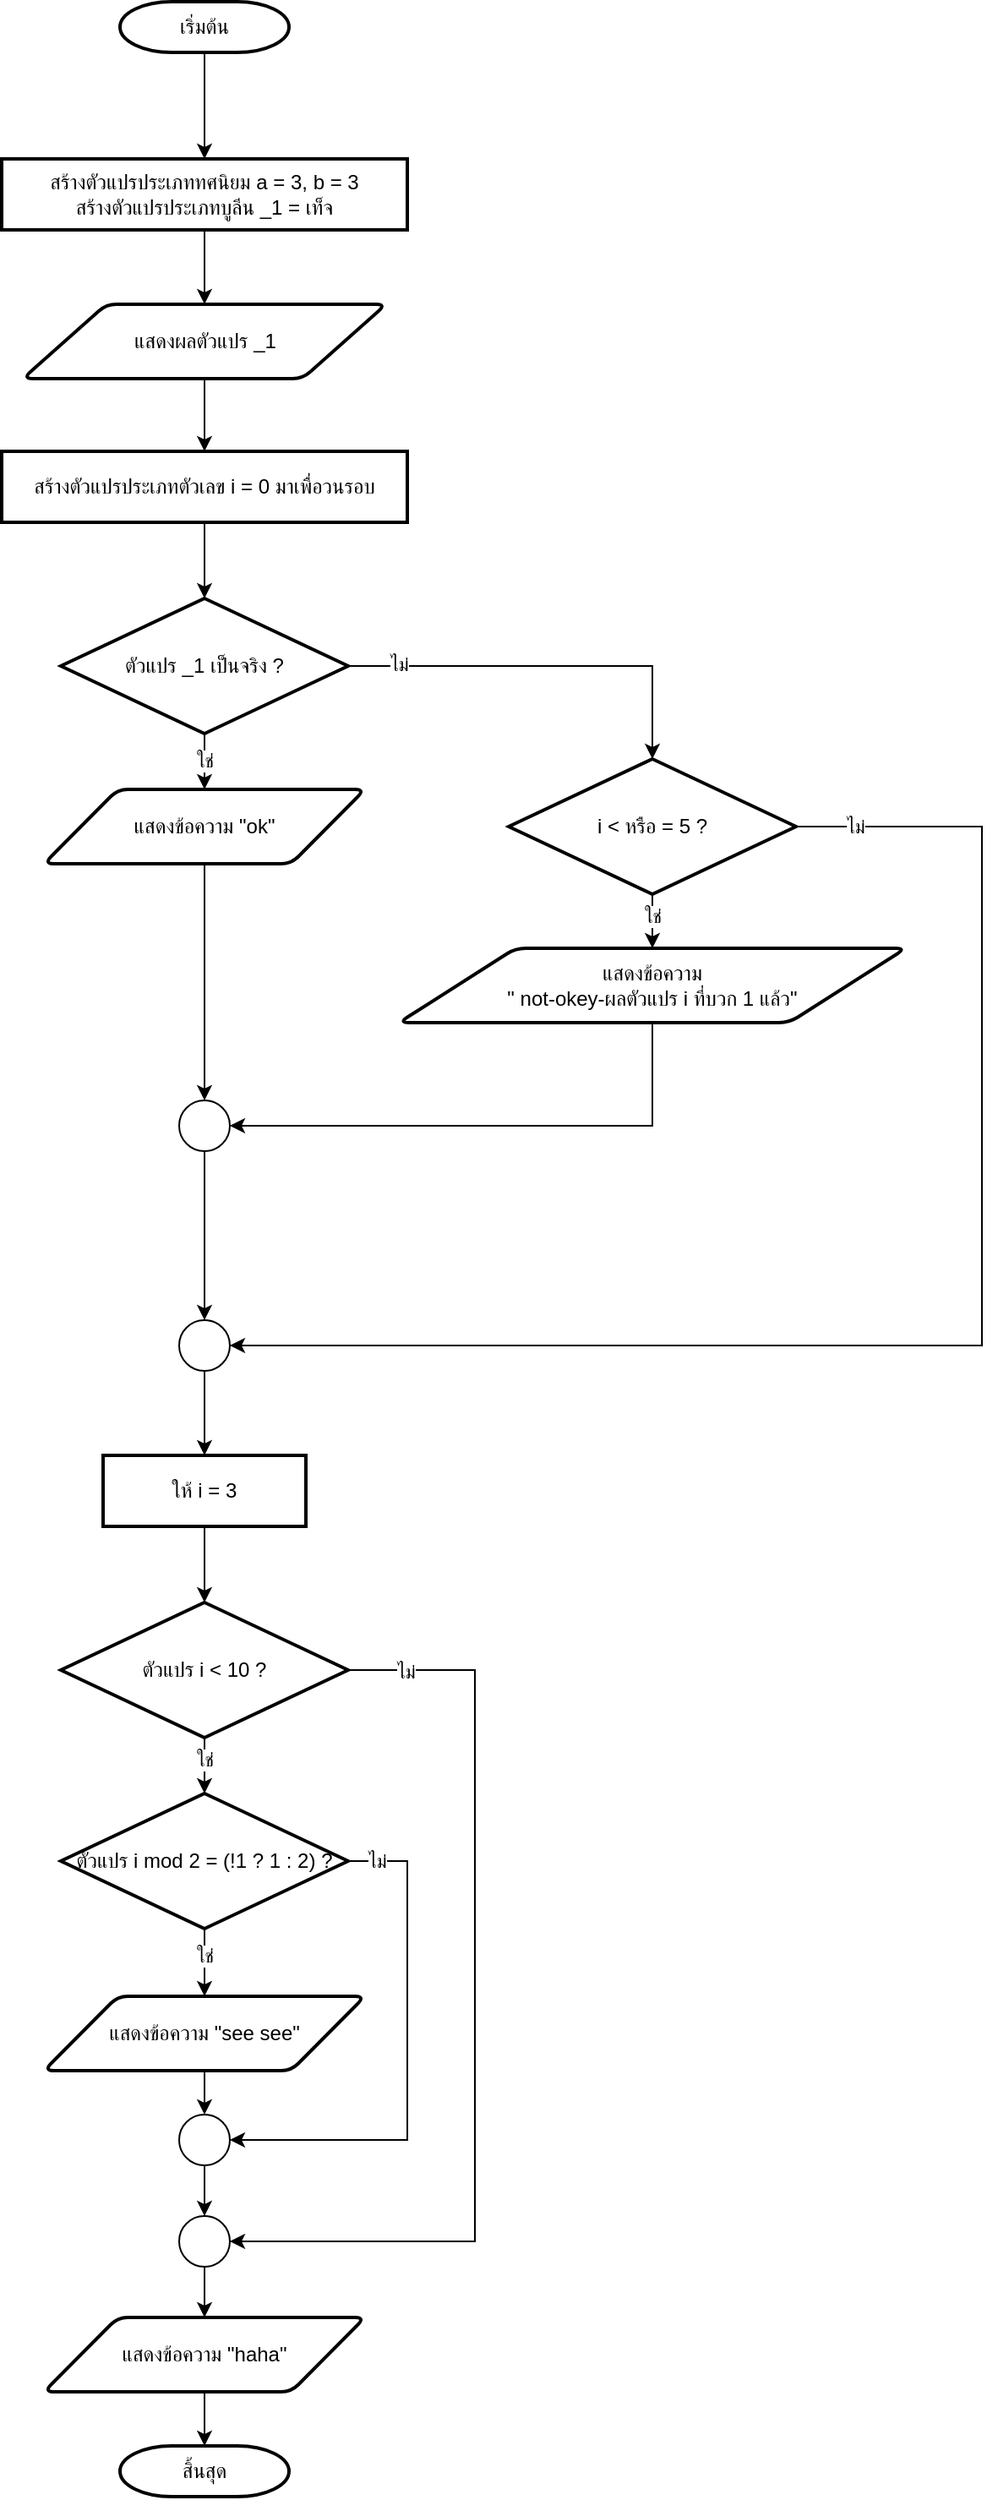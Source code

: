 <mxfile version="25.0.3">
  <diagram name="Page-1" id="eiIn-LXVRp4PdeH9p7JJ">
    <mxGraphModel dx="838" dy="446" grid="1" gridSize="10" guides="1" tooltips="1" connect="1" arrows="1" fold="1" page="1" pageScale="1" pageWidth="850" pageHeight="1100" math="0" shadow="0">
      <root>
        <mxCell id="0" />
        <mxCell id="1" parent="0" />
        <mxCell id="SwMyANA-emPV66KAQKip-1" value="" style="edgeStyle=orthogonalEdgeStyle;rounded=0;orthogonalLoop=1;jettySize=auto;html=1;" parent="1" source="SwMyANA-emPV66KAQKip-2" target="SwMyANA-emPV66KAQKip-4" edge="1">
          <mxGeometry relative="1" as="geometry" />
        </mxCell>
        <mxCell id="SwMyANA-emPV66KAQKip-2" value="เริ่มต้น" style="strokeWidth=2;html=1;shape=mxgraph.flowchart.terminator;whiteSpace=wrap;" parent="1" vertex="1">
          <mxGeometry x="340" y="40" width="100" height="30" as="geometry" />
        </mxCell>
        <mxCell id="SwMyANA-emPV66KAQKip-3" value="" style="edgeStyle=orthogonalEdgeStyle;rounded=0;orthogonalLoop=1;jettySize=auto;html=1;" parent="1" source="SwMyANA-emPV66KAQKip-4" target="SwMyANA-emPV66KAQKip-6" edge="1">
          <mxGeometry relative="1" as="geometry" />
        </mxCell>
        <mxCell id="SwMyANA-emPV66KAQKip-4" value="สร้างตัวแปรประเภททศนิยม a = 3, b = 3&lt;div&gt;สร้างตัวแปรประเภทบูลีน _1 = เท็จ&lt;/div&gt;" style="rounded=1;whiteSpace=wrap;html=1;absoluteArcSize=1;arcSize=0;strokeWidth=2;" parent="1" vertex="1">
          <mxGeometry x="270" y="133" width="240" height="42" as="geometry" />
        </mxCell>
        <mxCell id="SwMyANA-emPV66KAQKip-5" value="" style="edgeStyle=orthogonalEdgeStyle;rounded=0;orthogonalLoop=1;jettySize=auto;html=1;" parent="1" source="SwMyANA-emPV66KAQKip-6" target="SwMyANA-emPV66KAQKip-8" edge="1">
          <mxGeometry relative="1" as="geometry" />
        </mxCell>
        <mxCell id="SwMyANA-emPV66KAQKip-6" value="แสดงผล&lt;span style=&quot;background-color: initial;&quot;&gt;ตัวแปร _1&lt;/span&gt;" style="shape=parallelogram;html=1;strokeWidth=2;perimeter=parallelogramPerimeter;whiteSpace=wrap;rounded=1;arcSize=12;size=0.23;" parent="1" vertex="1">
          <mxGeometry x="282.5" y="219" width="215" height="44" as="geometry" />
        </mxCell>
        <mxCell id="SwMyANA-emPV66KAQKip-7" value="" style="edgeStyle=orthogonalEdgeStyle;rounded=0;orthogonalLoop=1;jettySize=auto;html=1;" parent="1" source="SwMyANA-emPV66KAQKip-8" target="SwMyANA-emPV66KAQKip-11" edge="1">
          <mxGeometry relative="1" as="geometry" />
        </mxCell>
        <mxCell id="SwMyANA-emPV66KAQKip-8" value="สร้างตัวแปรประเภทตัวเลข i = 0 มาเพื่อวนรอบ" style="rounded=1;whiteSpace=wrap;html=1;absoluteArcSize=1;arcSize=0;strokeWidth=2;" parent="1" vertex="1">
          <mxGeometry x="270" y="306" width="240" height="42" as="geometry" />
        </mxCell>
        <mxCell id="SwMyANA-emPV66KAQKip-37" value="" style="edgeStyle=orthogonalEdgeStyle;rounded=0;orthogonalLoop=1;jettySize=auto;html=1;" parent="1" source="SwMyANA-emPV66KAQKip-11" target="SwMyANA-emPV66KAQKip-16" edge="1">
          <mxGeometry relative="1" as="geometry" />
        </mxCell>
        <mxCell id="OTArRopBpCJ90Re62fTz-11" value="ใช่" style="edgeLabel;html=1;align=center;verticalAlign=middle;resizable=0;points=[];" vertex="1" connectable="0" parent="SwMyANA-emPV66KAQKip-37">
          <mxGeometry x="0.254" relative="1" as="geometry">
            <mxPoint as="offset" />
          </mxGeometry>
        </mxCell>
        <mxCell id="SwMyANA-emPV66KAQKip-40" value="" style="edgeStyle=orthogonalEdgeStyle;rounded=0;orthogonalLoop=1;jettySize=auto;html=1;" parent="1" source="SwMyANA-emPV66KAQKip-11" target="SwMyANA-emPV66KAQKip-38" edge="1">
          <mxGeometry relative="1" as="geometry" />
        </mxCell>
        <mxCell id="OTArRopBpCJ90Re62fTz-12" value="ไม่" style="edgeLabel;html=1;align=center;verticalAlign=middle;resizable=0;points=[];" vertex="1" connectable="0" parent="SwMyANA-emPV66KAQKip-40">
          <mxGeometry x="-0.744" y="1" relative="1" as="geometry">
            <mxPoint as="offset" />
          </mxGeometry>
        </mxCell>
        <mxCell id="SwMyANA-emPV66KAQKip-11" value="ตัวแปร _1 เป็นจริง ?" style="strokeWidth=2;html=1;shape=mxgraph.flowchart.decision;whiteSpace=wrap;" parent="1" vertex="1">
          <mxGeometry x="305" y="393" width="170" height="80" as="geometry" />
        </mxCell>
        <mxCell id="SwMyANA-emPV66KAQKip-46" value="" style="edgeStyle=orthogonalEdgeStyle;rounded=0;orthogonalLoop=1;jettySize=auto;html=1;" parent="1" source="SwMyANA-emPV66KAQKip-16" target="SwMyANA-emPV66KAQKip-42" edge="1">
          <mxGeometry relative="1" as="geometry" />
        </mxCell>
        <mxCell id="SwMyANA-emPV66KAQKip-16" value="แสดงข้อความ&amp;nbsp;&lt;span style=&quot;background-color: initial;&quot;&gt;&quot;ok&quot;&lt;/span&gt;" style="shape=parallelogram;html=1;strokeWidth=2;perimeter=parallelogramPerimeter;whiteSpace=wrap;rounded=1;arcSize=12;size=0.23;" parent="1" vertex="1">
          <mxGeometry x="295" y="506" width="190" height="44" as="geometry" />
        </mxCell>
        <mxCell id="SwMyANA-emPV66KAQKip-53" value="" style="edgeStyle=orthogonalEdgeStyle;rounded=0;orthogonalLoop=1;jettySize=auto;html=1;" parent="1" source="SwMyANA-emPV66KAQKip-19" target="SwMyANA-emPV66KAQKip-50" edge="1">
          <mxGeometry relative="1" as="geometry" />
        </mxCell>
        <mxCell id="OTArRopBpCJ90Re62fTz-17" value="ใช่" style="edgeLabel;html=1;align=center;verticalAlign=middle;resizable=0;points=[];" vertex="1" connectable="0" parent="SwMyANA-emPV66KAQKip-53">
          <mxGeometry x="-0.46" relative="1" as="geometry">
            <mxPoint as="offset" />
          </mxGeometry>
        </mxCell>
        <mxCell id="SwMyANA-emPV66KAQKip-19" value="ตัวแปร i &amp;lt; 10 ?" style="strokeWidth=2;html=1;shape=mxgraph.flowchart.decision;whiteSpace=wrap;" parent="1" vertex="1">
          <mxGeometry x="305" y="987" width="170" height="80" as="geometry" />
        </mxCell>
        <mxCell id="SwMyANA-emPV66KAQKip-22" value="" style="edgeStyle=orthogonalEdgeStyle;rounded=0;orthogonalLoop=1;jettySize=auto;html=1;" parent="1" source="OTArRopBpCJ90Re62fTz-5" target="SwMyANA-emPV66KAQKip-25" edge="1">
          <mxGeometry relative="1" as="geometry" />
        </mxCell>
        <mxCell id="SwMyANA-emPV66KAQKip-23" value="" style="verticalLabelPosition=bottom;verticalAlign=top;html=1;shape=mxgraph.flowchart.on-page_reference;" parent="1" vertex="1">
          <mxGeometry x="375" y="1290" width="30" height="30" as="geometry" />
        </mxCell>
        <mxCell id="SwMyANA-emPV66KAQKip-56" value="" style="edgeStyle=orthogonalEdgeStyle;rounded=0;orthogonalLoop=1;jettySize=auto;html=1;" parent="1" source="SwMyANA-emPV66KAQKip-25" target="SwMyANA-emPV66KAQKip-28" edge="1">
          <mxGeometry relative="1" as="geometry" />
        </mxCell>
        <mxCell id="SwMyANA-emPV66KAQKip-25" value="แสดงข้อความ&amp;nbsp;&lt;span style=&quot;background-color: initial;&quot;&gt;&quot;haha&quot;&lt;/span&gt;" style="shape=parallelogram;html=1;strokeWidth=2;perimeter=parallelogramPerimeter;whiteSpace=wrap;rounded=1;arcSize=12;size=0.23;" parent="1" vertex="1">
          <mxGeometry x="295" y="1410" width="190" height="44" as="geometry" />
        </mxCell>
        <mxCell id="SwMyANA-emPV66KAQKip-28" value="สิ้นสุด" style="strokeWidth=2;html=1;shape=mxgraph.flowchart.terminator;whiteSpace=wrap;" parent="1" vertex="1">
          <mxGeometry x="340" y="1486" width="100" height="30" as="geometry" />
        </mxCell>
        <mxCell id="OTArRopBpCJ90Re62fTz-1" value="" style="edgeStyle=orthogonalEdgeStyle;rounded=0;orthogonalLoop=1;jettySize=auto;html=1;" edge="1" parent="1" source="SwMyANA-emPV66KAQKip-38" target="SwMyANA-emPV66KAQKip-39">
          <mxGeometry relative="1" as="geometry" />
        </mxCell>
        <mxCell id="OTArRopBpCJ90Re62fTz-13" value="ใช่" style="edgeLabel;html=1;align=center;verticalAlign=middle;resizable=0;points=[];" vertex="1" connectable="0" parent="OTArRopBpCJ90Re62fTz-1">
          <mxGeometry x="0.151" relative="1" as="geometry">
            <mxPoint as="offset" />
          </mxGeometry>
        </mxCell>
        <mxCell id="OTArRopBpCJ90Re62fTz-2" style="edgeStyle=orthogonalEdgeStyle;rounded=0;orthogonalLoop=1;jettySize=auto;html=1;exitX=1;exitY=0.5;exitDx=0;exitDy=0;exitPerimeter=0;entryX=1;entryY=0.5;entryDx=0;entryDy=0;" edge="1" parent="1" source="SwMyANA-emPV66KAQKip-38" target="SwMyANA-emPV66KAQKip-47">
          <mxGeometry relative="1" as="geometry">
            <Array as="points">
              <mxPoint x="850" y="528" />
              <mxPoint x="850" y="835" />
            </Array>
          </mxGeometry>
        </mxCell>
        <mxCell id="OTArRopBpCJ90Re62fTz-14" value="ไม่" style="edgeLabel;html=1;align=center;verticalAlign=middle;resizable=0;points=[];" vertex="1" connectable="0" parent="OTArRopBpCJ90Re62fTz-2">
          <mxGeometry x="-0.919" relative="1" as="geometry">
            <mxPoint as="offset" />
          </mxGeometry>
        </mxCell>
        <mxCell id="SwMyANA-emPV66KAQKip-38" value="i &amp;lt; หรือ = 5 ?" style="strokeWidth=2;html=1;shape=mxgraph.flowchart.decision;whiteSpace=wrap;" parent="1" vertex="1">
          <mxGeometry x="570" y="488" width="170" height="80" as="geometry" />
        </mxCell>
        <mxCell id="SwMyANA-emPV66KAQKip-45" style="edgeStyle=orthogonalEdgeStyle;rounded=0;orthogonalLoop=1;jettySize=auto;html=1;exitX=0.5;exitY=1;exitDx=0;exitDy=0;entryX=1;entryY=0.5;entryDx=0;entryDy=0;" parent="1" source="SwMyANA-emPV66KAQKip-39" target="SwMyANA-emPV66KAQKip-42" edge="1">
          <mxGeometry relative="1" as="geometry" />
        </mxCell>
        <mxCell id="SwMyANA-emPV66KAQKip-39" value="แสดงข้อความ&lt;div&gt;&lt;span style=&quot;background-color: initial;&quot;&gt;&quot;&amp;nbsp;not-okey-ผลตัวแปร i ที่บวก 1 แล้ว&quot;&lt;/span&gt;&lt;/div&gt;" style="shape=parallelogram;html=1;strokeWidth=2;perimeter=parallelogramPerimeter;whiteSpace=wrap;rounded=1;arcSize=12;size=0.23;" parent="1" vertex="1">
          <mxGeometry x="505" y="600" width="300" height="44" as="geometry" />
        </mxCell>
        <mxCell id="SwMyANA-emPV66KAQKip-48" value="" style="edgeStyle=orthogonalEdgeStyle;rounded=0;orthogonalLoop=1;jettySize=auto;html=1;" parent="1" source="SwMyANA-emPV66KAQKip-42" target="SwMyANA-emPV66KAQKip-47" edge="1">
          <mxGeometry relative="1" as="geometry" />
        </mxCell>
        <mxCell id="SwMyANA-emPV66KAQKip-42" value="" style="ellipse;whiteSpace=wrap;html=1;aspect=fixed;" parent="1" vertex="1">
          <mxGeometry x="375" y="690" width="30" height="30" as="geometry" />
        </mxCell>
        <mxCell id="SwMyANA-emPV66KAQKip-52" value="" style="edgeStyle=orthogonalEdgeStyle;rounded=0;orthogonalLoop=1;jettySize=auto;html=1;" parent="1" source="SwMyANA-emPV66KAQKip-43" target="SwMyANA-emPV66KAQKip-19" edge="1">
          <mxGeometry relative="1" as="geometry" />
        </mxCell>
        <mxCell id="SwMyANA-emPV66KAQKip-43" value="ให้ i = 3" style="rounded=1;whiteSpace=wrap;html=1;absoluteArcSize=1;arcSize=0;strokeWidth=2;" parent="1" vertex="1">
          <mxGeometry x="330" y="900" width="120" height="42" as="geometry" />
        </mxCell>
        <mxCell id="SwMyANA-emPV66KAQKip-51" value="" style="edgeStyle=orthogonalEdgeStyle;rounded=0;orthogonalLoop=1;jettySize=auto;html=1;" parent="1" source="SwMyANA-emPV66KAQKip-47" target="SwMyANA-emPV66KAQKip-43" edge="1">
          <mxGeometry relative="1" as="geometry" />
        </mxCell>
        <mxCell id="SwMyANA-emPV66KAQKip-47" value="" style="ellipse;whiteSpace=wrap;html=1;aspect=fixed;" parent="1" vertex="1">
          <mxGeometry x="375" y="820" width="30" height="30" as="geometry" />
        </mxCell>
        <mxCell id="OTArRopBpCJ90Re62fTz-3" value="" style="edgeStyle=orthogonalEdgeStyle;rounded=0;orthogonalLoop=1;jettySize=auto;html=1;" edge="1" parent="1" source="SwMyANA-emPV66KAQKip-50" target="SwMyANA-emPV66KAQKip-54">
          <mxGeometry relative="1" as="geometry" />
        </mxCell>
        <mxCell id="OTArRopBpCJ90Re62fTz-18" value="ใช่" style="edgeLabel;html=1;align=center;verticalAlign=middle;resizable=0;points=[];" vertex="1" connectable="0" parent="OTArRopBpCJ90Re62fTz-3">
          <mxGeometry x="-0.205" relative="1" as="geometry">
            <mxPoint as="offset" />
          </mxGeometry>
        </mxCell>
        <mxCell id="SwMyANA-emPV66KAQKip-50" value="ตัวแปร i mod 2 = (!1 ? 1 : 2) ?" style="strokeWidth=2;html=1;shape=mxgraph.flowchart.decision;whiteSpace=wrap;" parent="1" vertex="1">
          <mxGeometry x="305" y="1100" width="170" height="80" as="geometry" />
        </mxCell>
        <mxCell id="SwMyANA-emPV66KAQKip-57" value="" style="edgeStyle=orthogonalEdgeStyle;rounded=0;orthogonalLoop=1;jettySize=auto;html=1;" parent="1" source="SwMyANA-emPV66KAQKip-54" target="SwMyANA-emPV66KAQKip-23" edge="1">
          <mxGeometry relative="1" as="geometry" />
        </mxCell>
        <mxCell id="SwMyANA-emPV66KAQKip-54" value="แสดงข้อความ&amp;nbsp;&lt;span style=&quot;background-color: initial;&quot;&gt;&quot;see see&quot;&lt;/span&gt;" style="shape=parallelogram;html=1;strokeWidth=2;perimeter=parallelogramPerimeter;whiteSpace=wrap;rounded=1;arcSize=12;size=0.23;" parent="1" vertex="1">
          <mxGeometry x="295" y="1220" width="190" height="44" as="geometry" />
        </mxCell>
        <mxCell id="OTArRopBpCJ90Re62fTz-6" value="" style="edgeStyle=orthogonalEdgeStyle;rounded=0;orthogonalLoop=1;jettySize=auto;html=1;" edge="1" parent="1" source="SwMyANA-emPV66KAQKip-23" target="OTArRopBpCJ90Re62fTz-5">
          <mxGeometry relative="1" as="geometry">
            <mxPoint x="390" y="1320" as="sourcePoint" />
            <mxPoint x="390" y="1410" as="targetPoint" />
          </mxGeometry>
        </mxCell>
        <mxCell id="OTArRopBpCJ90Re62fTz-5" value="" style="verticalLabelPosition=bottom;verticalAlign=top;html=1;shape=mxgraph.flowchart.on-page_reference;" vertex="1" parent="1">
          <mxGeometry x="375" y="1350" width="30" height="30" as="geometry" />
        </mxCell>
        <mxCell id="OTArRopBpCJ90Re62fTz-8" style="edgeStyle=orthogonalEdgeStyle;rounded=0;orthogonalLoop=1;jettySize=auto;html=1;exitX=1;exitY=0.5;exitDx=0;exitDy=0;exitPerimeter=0;entryX=1;entryY=0.5;entryDx=0;entryDy=0;entryPerimeter=0;" edge="1" parent="1" source="SwMyANA-emPV66KAQKip-50" target="SwMyANA-emPV66KAQKip-23">
          <mxGeometry relative="1" as="geometry">
            <Array as="points">
              <mxPoint x="510" y="1140" />
              <mxPoint x="510" y="1305" />
            </Array>
          </mxGeometry>
        </mxCell>
        <mxCell id="OTArRopBpCJ90Re62fTz-16" value="ไม่" style="edgeLabel;html=1;align=center;verticalAlign=middle;resizable=0;points=[];" vertex="1" connectable="0" parent="OTArRopBpCJ90Re62fTz-8">
          <mxGeometry x="-0.892" relative="1" as="geometry">
            <mxPoint as="offset" />
          </mxGeometry>
        </mxCell>
        <mxCell id="OTArRopBpCJ90Re62fTz-9" style="edgeStyle=orthogonalEdgeStyle;rounded=0;orthogonalLoop=1;jettySize=auto;html=1;exitX=1;exitY=0.5;exitDx=0;exitDy=0;exitPerimeter=0;entryX=1;entryY=0.5;entryDx=0;entryDy=0;entryPerimeter=0;" edge="1" parent="1" source="SwMyANA-emPV66KAQKip-19" target="OTArRopBpCJ90Re62fTz-5">
          <mxGeometry relative="1" as="geometry">
            <Array as="points">
              <mxPoint x="550" y="1027" />
              <mxPoint x="550" y="1365" />
            </Array>
          </mxGeometry>
        </mxCell>
        <mxCell id="OTArRopBpCJ90Re62fTz-15" value="ไม่" style="edgeLabel;html=1;align=center;verticalAlign=middle;resizable=0;points=[];" vertex="1" connectable="0" parent="OTArRopBpCJ90Re62fTz-9">
          <mxGeometry x="-0.879" y="-1" relative="1" as="geometry">
            <mxPoint as="offset" />
          </mxGeometry>
        </mxCell>
      </root>
    </mxGraphModel>
  </diagram>
</mxfile>
